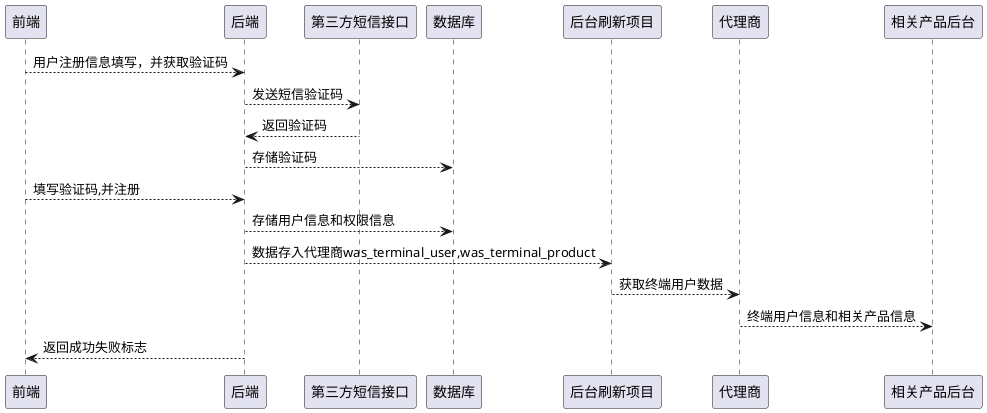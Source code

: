 @startuml
前端 --> 后端: 用户注册信息填写，并获取验证码
后端 --> 第三方短信接口: 发送短信验证码
后端 <-- 第三方短信接口: 返回验证码
后端 --> 数据库: 存储验证码
前端 --> 后端:填写验证码,并注册
后端 --> 数据库:存储用户信息和权限信息
后端 --> 后台刷新项目: 数据存入代理商was_terminal_user,was_terminal_product
后台刷新项目 -->代理商:获取终端用户数据
代理商 --> 相关产品后台: 终端用户信息和相关产品信息
后端 --> 前端:返回成功失败标志
@enduml